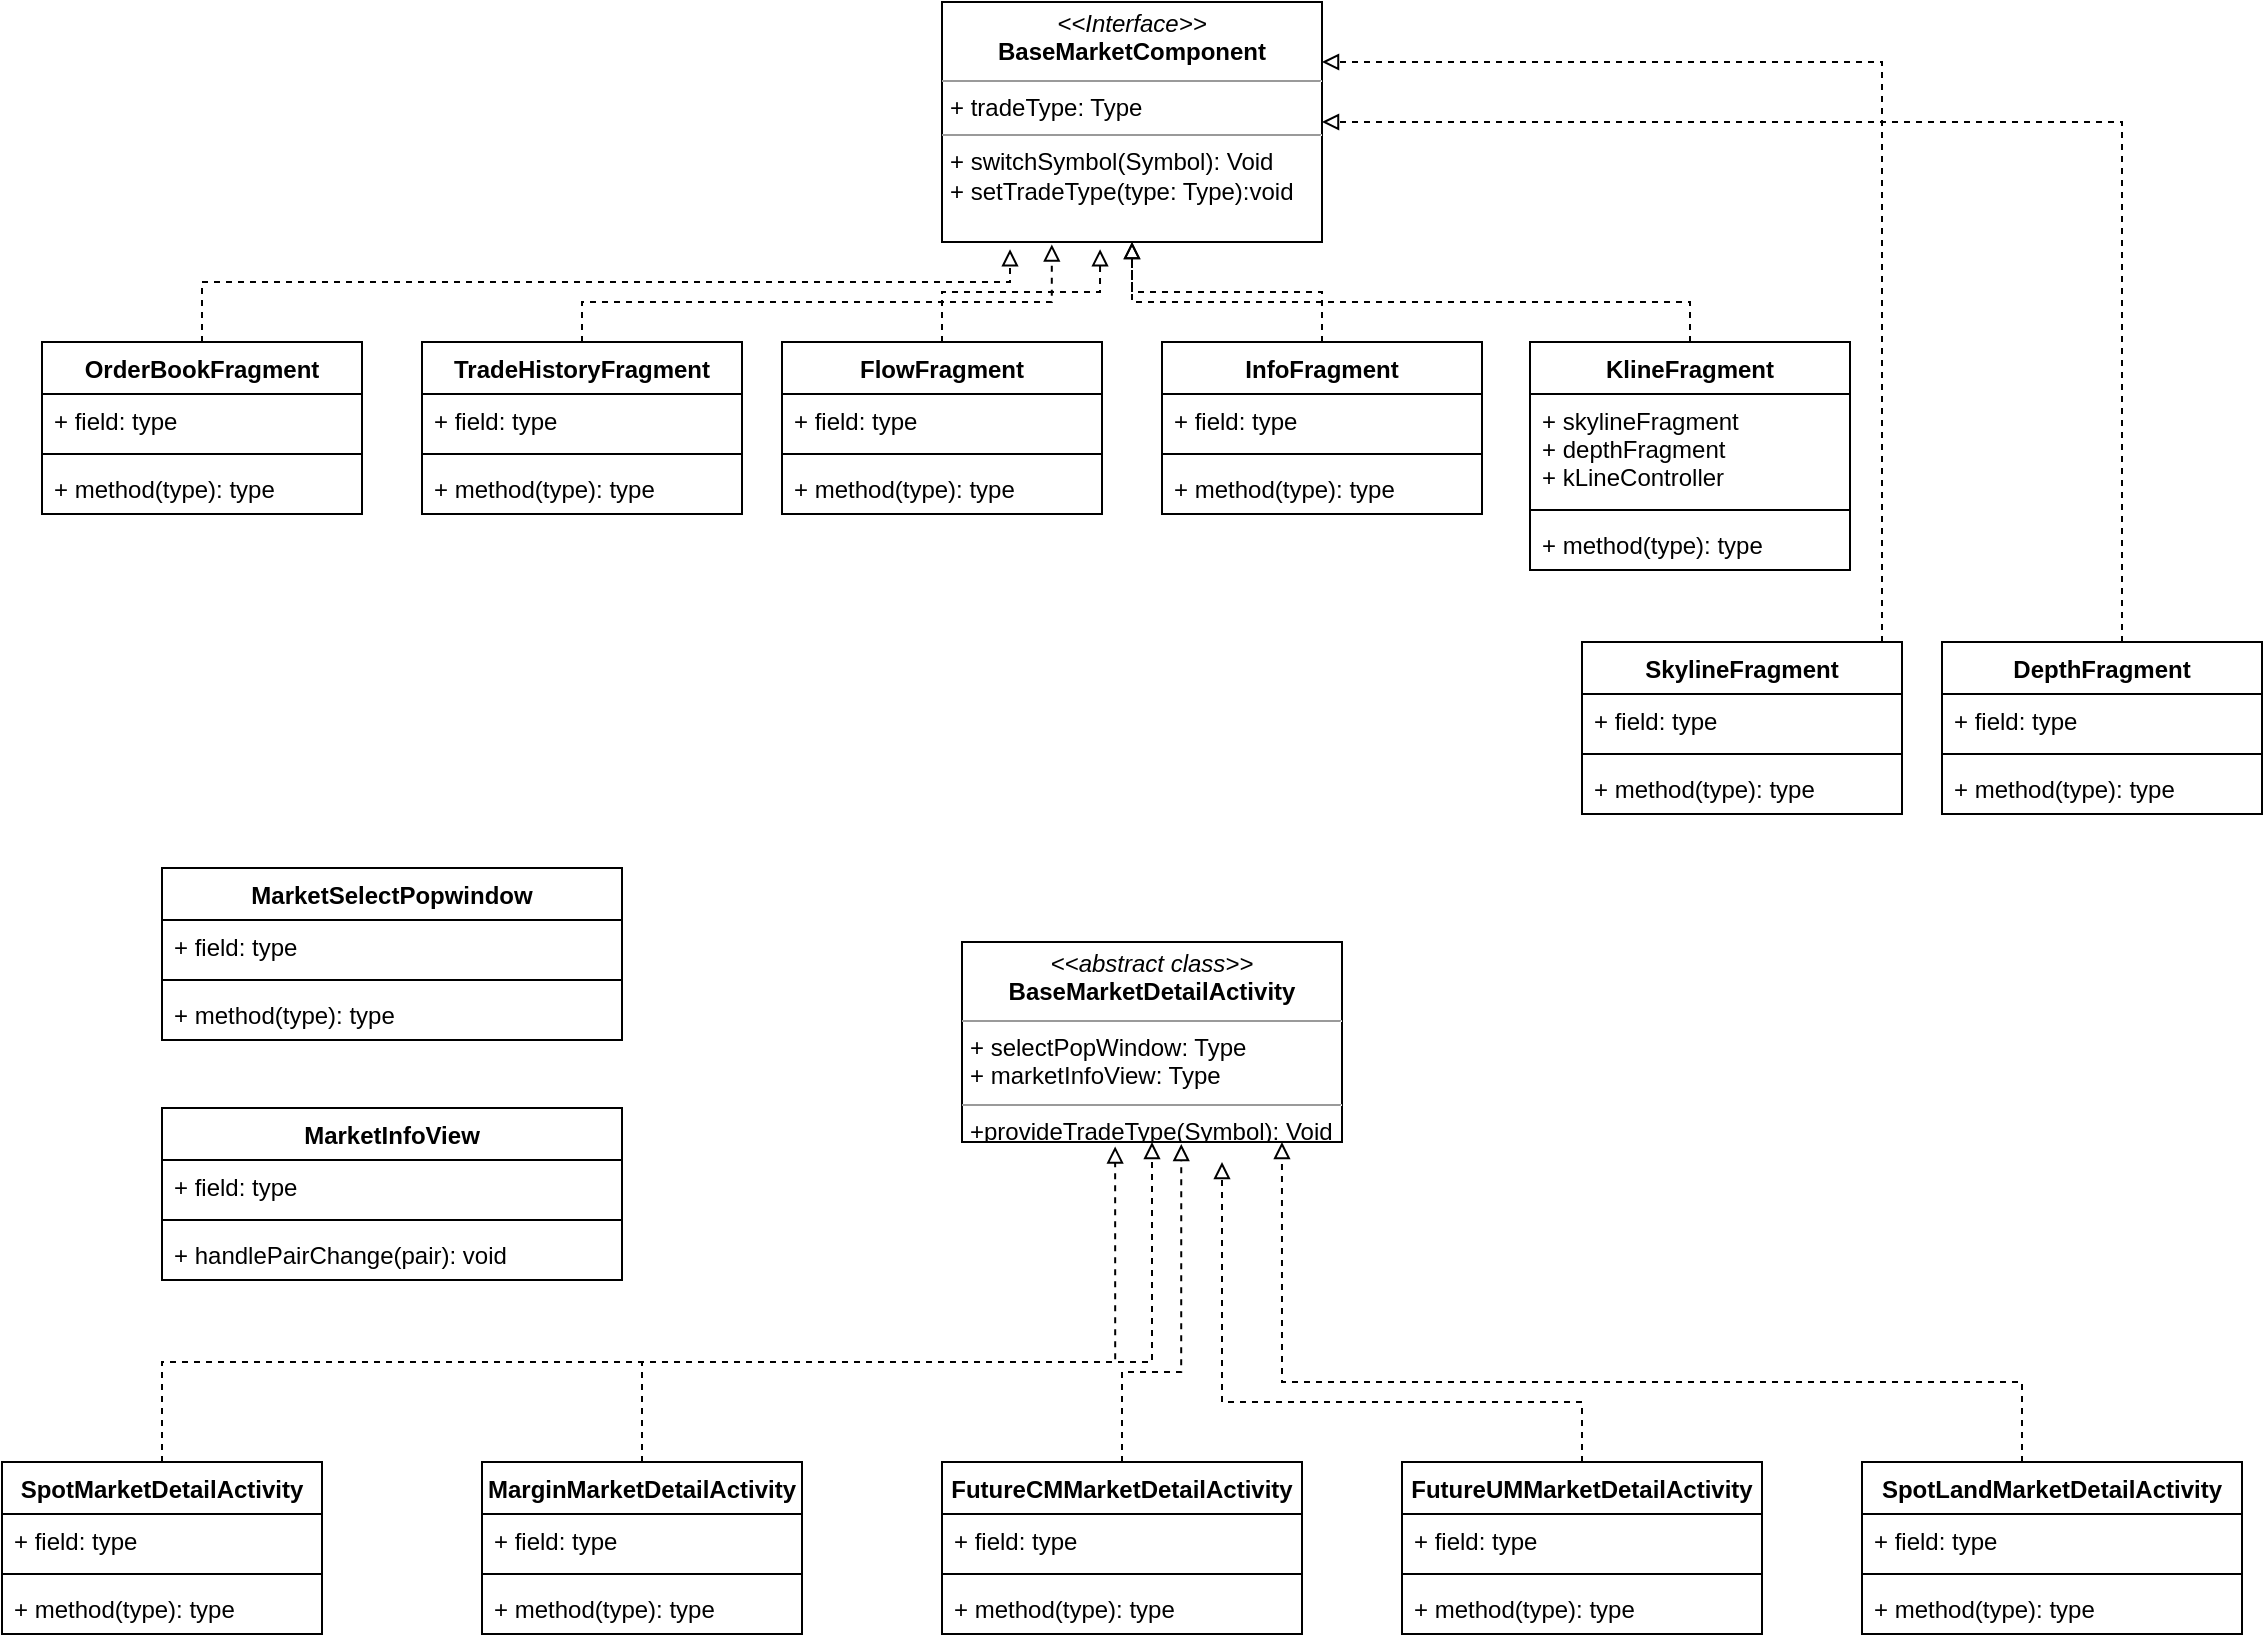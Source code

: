 <mxfile version="14.6.6" type="github">
  <diagram id="C5RBs43oDa-KdzZeNtuy" name="Page-1">
    <mxGraphModel dx="2151" dy="879" grid="1" gridSize="10" guides="1" tooltips="1" connect="1" arrows="1" fold="1" page="1" pageScale="1" pageWidth="827" pageHeight="1169" math="0" shadow="0">
      <root>
        <mxCell id="WIyWlLk6GJQsqaUBKTNV-0" />
        <mxCell id="WIyWlLk6GJQsqaUBKTNV-1" parent="WIyWlLk6GJQsqaUBKTNV-0" />
        <mxCell id="ky48G_2lpGq2yE_ITVhJ-1" value="&lt;p style=&quot;margin: 0px ; margin-top: 4px ; text-align: center&quot;&gt;&lt;i&gt;&amp;lt;&amp;lt;Interface&amp;gt;&amp;gt;&lt;/i&gt;&lt;br&gt;&lt;b&gt;BaseMarketComponent&lt;/b&gt;&lt;br&gt;&lt;/p&gt;&lt;hr size=&quot;1&quot;&gt;&lt;p style=&quot;margin: 0px ; margin-left: 4px&quot;&gt;+ tradeType: Type&lt;br&gt;&lt;/p&gt;&lt;hr size=&quot;1&quot;&gt;&lt;p style=&quot;margin: 0px ; margin-left: 4px&quot;&gt;+ switchSymbol(Symbol): Void&lt;/p&gt;&lt;p style=&quot;margin: 0px ; margin-left: 4px&quot;&gt;+ setTradeType(type: Type):void&lt;/p&gt;" style="verticalAlign=top;align=left;overflow=fill;fontSize=12;fontFamily=Helvetica;html=1;" vertex="1" parent="WIyWlLk6GJQsqaUBKTNV-1">
          <mxGeometry x="120" y="530" width="190" height="120" as="geometry" />
        </mxCell>
        <mxCell id="ky48G_2lpGq2yE_ITVhJ-33" style="edgeStyle=orthogonalEdgeStyle;rounded=0;orthogonalLoop=1;jettySize=auto;html=1;entryX=0.416;entryY=1.03;entryDx=0;entryDy=0;entryPerimeter=0;dashed=1;endArrow=block;endFill=0;" edge="1" parent="WIyWlLk6GJQsqaUBKTNV-1" source="ky48G_2lpGq2yE_ITVhJ-3" target="ky48G_2lpGq2yE_ITVhJ-1">
          <mxGeometry relative="1" as="geometry" />
        </mxCell>
        <mxCell id="ky48G_2lpGq2yE_ITVhJ-3" value="FlowFragment" style="swimlane;fontStyle=1;align=center;verticalAlign=top;childLayout=stackLayout;horizontal=1;startSize=26;horizontalStack=0;resizeParent=1;resizeParentMax=0;resizeLast=0;collapsible=1;marginBottom=0;" vertex="1" parent="WIyWlLk6GJQsqaUBKTNV-1">
          <mxGeometry x="40" y="700" width="160" height="86" as="geometry" />
        </mxCell>
        <mxCell id="ky48G_2lpGq2yE_ITVhJ-4" value="+ field: type" style="text;strokeColor=none;fillColor=none;align=left;verticalAlign=top;spacingLeft=4;spacingRight=4;overflow=hidden;rotatable=0;points=[[0,0.5],[1,0.5]];portConstraint=eastwest;" vertex="1" parent="ky48G_2lpGq2yE_ITVhJ-3">
          <mxGeometry y="26" width="160" height="26" as="geometry" />
        </mxCell>
        <mxCell id="ky48G_2lpGq2yE_ITVhJ-5" value="" style="line;strokeWidth=1;fillColor=none;align=left;verticalAlign=middle;spacingTop=-1;spacingLeft=3;spacingRight=3;rotatable=0;labelPosition=right;points=[];portConstraint=eastwest;" vertex="1" parent="ky48G_2lpGq2yE_ITVhJ-3">
          <mxGeometry y="52" width="160" height="8" as="geometry" />
        </mxCell>
        <mxCell id="ky48G_2lpGq2yE_ITVhJ-6" value="+ method(type): type" style="text;strokeColor=none;fillColor=none;align=left;verticalAlign=top;spacingLeft=4;spacingRight=4;overflow=hidden;rotatable=0;points=[[0,0.5],[1,0.5]];portConstraint=eastwest;" vertex="1" parent="ky48G_2lpGq2yE_ITVhJ-3">
          <mxGeometry y="60" width="160" height="26" as="geometry" />
        </mxCell>
        <mxCell id="ky48G_2lpGq2yE_ITVhJ-35" style="edgeStyle=orthogonalEdgeStyle;rounded=0;orthogonalLoop=1;jettySize=auto;html=1;entryX=0.179;entryY=1.03;entryDx=0;entryDy=0;entryPerimeter=0;dashed=1;endArrow=block;endFill=0;" edge="1" parent="WIyWlLk6GJQsqaUBKTNV-1" source="ky48G_2lpGq2yE_ITVhJ-7" target="ky48G_2lpGq2yE_ITVhJ-1">
          <mxGeometry relative="1" as="geometry">
            <Array as="points">
              <mxPoint x="-250" y="670" />
              <mxPoint x="154" y="670" />
            </Array>
          </mxGeometry>
        </mxCell>
        <mxCell id="ky48G_2lpGq2yE_ITVhJ-7" value="OrderBookFragment" style="swimlane;fontStyle=1;align=center;verticalAlign=top;childLayout=stackLayout;horizontal=1;startSize=26;horizontalStack=0;resizeParent=1;resizeParentMax=0;resizeLast=0;collapsible=1;marginBottom=0;" vertex="1" parent="WIyWlLk6GJQsqaUBKTNV-1">
          <mxGeometry x="-330" y="700" width="160" height="86" as="geometry" />
        </mxCell>
        <mxCell id="ky48G_2lpGq2yE_ITVhJ-8" value="+ field: type" style="text;strokeColor=none;fillColor=none;align=left;verticalAlign=top;spacingLeft=4;spacingRight=4;overflow=hidden;rotatable=0;points=[[0,0.5],[1,0.5]];portConstraint=eastwest;" vertex="1" parent="ky48G_2lpGq2yE_ITVhJ-7">
          <mxGeometry y="26" width="160" height="26" as="geometry" />
        </mxCell>
        <mxCell id="ky48G_2lpGq2yE_ITVhJ-9" value="" style="line;strokeWidth=1;fillColor=none;align=left;verticalAlign=middle;spacingTop=-1;spacingLeft=3;spacingRight=3;rotatable=0;labelPosition=right;points=[];portConstraint=eastwest;" vertex="1" parent="ky48G_2lpGq2yE_ITVhJ-7">
          <mxGeometry y="52" width="160" height="8" as="geometry" />
        </mxCell>
        <mxCell id="ky48G_2lpGq2yE_ITVhJ-10" value="+ method(type): type" style="text;strokeColor=none;fillColor=none;align=left;verticalAlign=top;spacingLeft=4;spacingRight=4;overflow=hidden;rotatable=0;points=[[0,0.5],[1,0.5]];portConstraint=eastwest;" vertex="1" parent="ky48G_2lpGq2yE_ITVhJ-7">
          <mxGeometry y="60" width="160" height="26" as="geometry" />
        </mxCell>
        <mxCell id="ky48G_2lpGq2yE_ITVhJ-34" style="edgeStyle=orthogonalEdgeStyle;rounded=0;orthogonalLoop=1;jettySize=auto;html=1;entryX=0.289;entryY=1.01;entryDx=0;entryDy=0;entryPerimeter=0;dashed=1;endArrow=block;endFill=0;" edge="1" parent="WIyWlLk6GJQsqaUBKTNV-1" source="ky48G_2lpGq2yE_ITVhJ-11" target="ky48G_2lpGq2yE_ITVhJ-1">
          <mxGeometry relative="1" as="geometry">
            <Array as="points">
              <mxPoint x="-60" y="680" />
              <mxPoint x="175" y="680" />
            </Array>
          </mxGeometry>
        </mxCell>
        <mxCell id="ky48G_2lpGq2yE_ITVhJ-11" value="TradeHistoryFragment" style="swimlane;fontStyle=1;align=center;verticalAlign=top;childLayout=stackLayout;horizontal=1;startSize=26;horizontalStack=0;resizeParent=1;resizeParentMax=0;resizeLast=0;collapsible=1;marginBottom=0;" vertex="1" parent="WIyWlLk6GJQsqaUBKTNV-1">
          <mxGeometry x="-140" y="700" width="160" height="86" as="geometry" />
        </mxCell>
        <mxCell id="ky48G_2lpGq2yE_ITVhJ-12" value="+ field: type" style="text;strokeColor=none;fillColor=none;align=left;verticalAlign=top;spacingLeft=4;spacingRight=4;overflow=hidden;rotatable=0;points=[[0,0.5],[1,0.5]];portConstraint=eastwest;" vertex="1" parent="ky48G_2lpGq2yE_ITVhJ-11">
          <mxGeometry y="26" width="160" height="26" as="geometry" />
        </mxCell>
        <mxCell id="ky48G_2lpGq2yE_ITVhJ-13" value="" style="line;strokeWidth=1;fillColor=none;align=left;verticalAlign=middle;spacingTop=-1;spacingLeft=3;spacingRight=3;rotatable=0;labelPosition=right;points=[];portConstraint=eastwest;" vertex="1" parent="ky48G_2lpGq2yE_ITVhJ-11">
          <mxGeometry y="52" width="160" height="8" as="geometry" />
        </mxCell>
        <mxCell id="ky48G_2lpGq2yE_ITVhJ-14" value="+ method(type): type" style="text;strokeColor=none;fillColor=none;align=left;verticalAlign=top;spacingLeft=4;spacingRight=4;overflow=hidden;rotatable=0;points=[[0,0.5],[1,0.5]];portConstraint=eastwest;" vertex="1" parent="ky48G_2lpGq2yE_ITVhJ-11">
          <mxGeometry y="60" width="160" height="26" as="geometry" />
        </mxCell>
        <mxCell id="ky48G_2lpGq2yE_ITVhJ-32" style="edgeStyle=orthogonalEdgeStyle;rounded=0;orthogonalLoop=1;jettySize=auto;html=1;entryX=0.5;entryY=1;entryDx=0;entryDy=0;dashed=1;endArrow=block;endFill=0;" edge="1" parent="WIyWlLk6GJQsqaUBKTNV-1" source="ky48G_2lpGq2yE_ITVhJ-15" target="ky48G_2lpGq2yE_ITVhJ-1">
          <mxGeometry relative="1" as="geometry" />
        </mxCell>
        <mxCell id="ky48G_2lpGq2yE_ITVhJ-15" value="InfoFragment" style="swimlane;fontStyle=1;align=center;verticalAlign=top;childLayout=stackLayout;horizontal=1;startSize=26;horizontalStack=0;resizeParent=1;resizeParentMax=0;resizeLast=0;collapsible=1;marginBottom=0;" vertex="1" parent="WIyWlLk6GJQsqaUBKTNV-1">
          <mxGeometry x="230" y="700" width="160" height="86" as="geometry" />
        </mxCell>
        <mxCell id="ky48G_2lpGq2yE_ITVhJ-16" value="+ field: type" style="text;strokeColor=none;fillColor=none;align=left;verticalAlign=top;spacingLeft=4;spacingRight=4;overflow=hidden;rotatable=0;points=[[0,0.5],[1,0.5]];portConstraint=eastwest;" vertex="1" parent="ky48G_2lpGq2yE_ITVhJ-15">
          <mxGeometry y="26" width="160" height="26" as="geometry" />
        </mxCell>
        <mxCell id="ky48G_2lpGq2yE_ITVhJ-17" value="" style="line;strokeWidth=1;fillColor=none;align=left;verticalAlign=middle;spacingTop=-1;spacingLeft=3;spacingRight=3;rotatable=0;labelPosition=right;points=[];portConstraint=eastwest;" vertex="1" parent="ky48G_2lpGq2yE_ITVhJ-15">
          <mxGeometry y="52" width="160" height="8" as="geometry" />
        </mxCell>
        <mxCell id="ky48G_2lpGq2yE_ITVhJ-18" value="+ method(type): type" style="text;strokeColor=none;fillColor=none;align=left;verticalAlign=top;spacingLeft=4;spacingRight=4;overflow=hidden;rotatable=0;points=[[0,0.5],[1,0.5]];portConstraint=eastwest;" vertex="1" parent="ky48G_2lpGq2yE_ITVhJ-15">
          <mxGeometry y="60" width="160" height="26" as="geometry" />
        </mxCell>
        <mxCell id="ky48G_2lpGq2yE_ITVhJ-31" style="edgeStyle=orthogonalEdgeStyle;rounded=0;orthogonalLoop=1;jettySize=auto;html=1;entryX=0.5;entryY=1;entryDx=0;entryDy=0;dashed=1;endArrow=block;endFill=0;" edge="1" parent="WIyWlLk6GJQsqaUBKTNV-1" source="ky48G_2lpGq2yE_ITVhJ-19" target="ky48G_2lpGq2yE_ITVhJ-1">
          <mxGeometry relative="1" as="geometry">
            <Array as="points">
              <mxPoint x="494" y="680" />
              <mxPoint x="215" y="680" />
            </Array>
          </mxGeometry>
        </mxCell>
        <mxCell id="ky48G_2lpGq2yE_ITVhJ-19" value="KlineFragment" style="swimlane;fontStyle=1;align=center;verticalAlign=top;childLayout=stackLayout;horizontal=1;startSize=26;horizontalStack=0;resizeParent=1;resizeParentMax=0;resizeLast=0;collapsible=1;marginBottom=0;" vertex="1" parent="WIyWlLk6GJQsqaUBKTNV-1">
          <mxGeometry x="414" y="700" width="160" height="114" as="geometry" />
        </mxCell>
        <mxCell id="ky48G_2lpGq2yE_ITVhJ-20" value="+ skylineFragment&#xa;+ depthFragment&#xa;+ kLineController" style="text;strokeColor=none;fillColor=none;align=left;verticalAlign=top;spacingLeft=4;spacingRight=4;overflow=hidden;rotatable=0;points=[[0,0.5],[1,0.5]];portConstraint=eastwest;" vertex="1" parent="ky48G_2lpGq2yE_ITVhJ-19">
          <mxGeometry y="26" width="160" height="54" as="geometry" />
        </mxCell>
        <mxCell id="ky48G_2lpGq2yE_ITVhJ-21" value="" style="line;strokeWidth=1;fillColor=none;align=left;verticalAlign=middle;spacingTop=-1;spacingLeft=3;spacingRight=3;rotatable=0;labelPosition=right;points=[];portConstraint=eastwest;" vertex="1" parent="ky48G_2lpGq2yE_ITVhJ-19">
          <mxGeometry y="80" width="160" height="8" as="geometry" />
        </mxCell>
        <mxCell id="ky48G_2lpGq2yE_ITVhJ-22" value="+ method(type): type" style="text;strokeColor=none;fillColor=none;align=left;verticalAlign=top;spacingLeft=4;spacingRight=4;overflow=hidden;rotatable=0;points=[[0,0.5],[1,0.5]];portConstraint=eastwest;" vertex="1" parent="ky48G_2lpGq2yE_ITVhJ-19">
          <mxGeometry y="88" width="160" height="26" as="geometry" />
        </mxCell>
        <mxCell id="ky48G_2lpGq2yE_ITVhJ-45" style="edgeStyle=orthogonalEdgeStyle;rounded=0;orthogonalLoop=1;jettySize=auto;html=1;entryX=1;entryY=0.25;entryDx=0;entryDy=0;dashed=1;endArrow=block;endFill=0;" edge="1" parent="WIyWlLk6GJQsqaUBKTNV-1" source="ky48G_2lpGq2yE_ITVhJ-36" target="ky48G_2lpGq2yE_ITVhJ-1">
          <mxGeometry relative="1" as="geometry">
            <Array as="points">
              <mxPoint x="590" y="560" />
            </Array>
          </mxGeometry>
        </mxCell>
        <mxCell id="ky48G_2lpGq2yE_ITVhJ-36" value="SkylineFragment" style="swimlane;fontStyle=1;align=center;verticalAlign=top;childLayout=stackLayout;horizontal=1;startSize=26;horizontalStack=0;resizeParent=1;resizeParentMax=0;resizeLast=0;collapsible=1;marginBottom=0;" vertex="1" parent="WIyWlLk6GJQsqaUBKTNV-1">
          <mxGeometry x="440" y="850" width="160" height="86" as="geometry" />
        </mxCell>
        <mxCell id="ky48G_2lpGq2yE_ITVhJ-37" value="+ field: type" style="text;strokeColor=none;fillColor=none;align=left;verticalAlign=top;spacingLeft=4;spacingRight=4;overflow=hidden;rotatable=0;points=[[0,0.5],[1,0.5]];portConstraint=eastwest;" vertex="1" parent="ky48G_2lpGq2yE_ITVhJ-36">
          <mxGeometry y="26" width="160" height="26" as="geometry" />
        </mxCell>
        <mxCell id="ky48G_2lpGq2yE_ITVhJ-38" value="" style="line;strokeWidth=1;fillColor=none;align=left;verticalAlign=middle;spacingTop=-1;spacingLeft=3;spacingRight=3;rotatable=0;labelPosition=right;points=[];portConstraint=eastwest;" vertex="1" parent="ky48G_2lpGq2yE_ITVhJ-36">
          <mxGeometry y="52" width="160" height="8" as="geometry" />
        </mxCell>
        <mxCell id="ky48G_2lpGq2yE_ITVhJ-39" value="+ method(type): type" style="text;strokeColor=none;fillColor=none;align=left;verticalAlign=top;spacingLeft=4;spacingRight=4;overflow=hidden;rotatable=0;points=[[0,0.5],[1,0.5]];portConstraint=eastwest;" vertex="1" parent="ky48G_2lpGq2yE_ITVhJ-36">
          <mxGeometry y="60" width="160" height="26" as="geometry" />
        </mxCell>
        <mxCell id="ky48G_2lpGq2yE_ITVhJ-46" style="edgeStyle=orthogonalEdgeStyle;rounded=0;orthogonalLoop=1;jettySize=auto;html=1;entryX=1;entryY=0.5;entryDx=0;entryDy=0;dashed=1;endArrow=block;endFill=0;" edge="1" parent="WIyWlLk6GJQsqaUBKTNV-1" source="ky48G_2lpGq2yE_ITVhJ-40" target="ky48G_2lpGq2yE_ITVhJ-1">
          <mxGeometry relative="1" as="geometry">
            <Array as="points">
              <mxPoint x="710" y="590" />
            </Array>
          </mxGeometry>
        </mxCell>
        <mxCell id="ky48G_2lpGq2yE_ITVhJ-40" value="DepthFragment" style="swimlane;fontStyle=1;align=center;verticalAlign=top;childLayout=stackLayout;horizontal=1;startSize=26;horizontalStack=0;resizeParent=1;resizeParentMax=0;resizeLast=0;collapsible=1;marginBottom=0;" vertex="1" parent="WIyWlLk6GJQsqaUBKTNV-1">
          <mxGeometry x="620" y="850" width="160" height="86" as="geometry" />
        </mxCell>
        <mxCell id="ky48G_2lpGq2yE_ITVhJ-41" value="+ field: type" style="text;strokeColor=none;fillColor=none;align=left;verticalAlign=top;spacingLeft=4;spacingRight=4;overflow=hidden;rotatable=0;points=[[0,0.5],[1,0.5]];portConstraint=eastwest;" vertex="1" parent="ky48G_2lpGq2yE_ITVhJ-40">
          <mxGeometry y="26" width="160" height="26" as="geometry" />
        </mxCell>
        <mxCell id="ky48G_2lpGq2yE_ITVhJ-42" value="" style="line;strokeWidth=1;fillColor=none;align=left;verticalAlign=middle;spacingTop=-1;spacingLeft=3;spacingRight=3;rotatable=0;labelPosition=right;points=[];portConstraint=eastwest;" vertex="1" parent="ky48G_2lpGq2yE_ITVhJ-40">
          <mxGeometry y="52" width="160" height="8" as="geometry" />
        </mxCell>
        <mxCell id="ky48G_2lpGq2yE_ITVhJ-43" value="+ method(type): type" style="text;strokeColor=none;fillColor=none;align=left;verticalAlign=top;spacingLeft=4;spacingRight=4;overflow=hidden;rotatable=0;points=[[0,0.5],[1,0.5]];portConstraint=eastwest;" vertex="1" parent="ky48G_2lpGq2yE_ITVhJ-40">
          <mxGeometry y="60" width="160" height="26" as="geometry" />
        </mxCell>
        <mxCell id="ky48G_2lpGq2yE_ITVhJ-47" value="&lt;p style=&quot;margin: 0px ; margin-top: 4px ; text-align: center&quot;&gt;&lt;i&gt;&amp;lt;&amp;lt;abstract class&amp;gt;&amp;gt;&lt;/i&gt;&lt;br&gt;&lt;b&gt;BaseMarketDetailActivity&lt;/b&gt;&lt;br&gt;&lt;/p&gt;&lt;hr size=&quot;1&quot;&gt;&lt;p style=&quot;margin: 0px ; margin-left: 4px&quot;&gt;+ selectPopWindow: Type&lt;br&gt;&lt;/p&gt;&lt;p style=&quot;margin: 0px ; margin-left: 4px&quot;&gt;+ marketInfoView: Type&lt;/p&gt;&lt;hr size=&quot;1&quot;&gt;&lt;p style=&quot;margin: 0px ; margin-left: 4px&quot;&gt;+provideTradeType(Symbol): Void&lt;/p&gt;" style="verticalAlign=top;align=left;overflow=fill;fontSize=12;fontFamily=Helvetica;html=1;" vertex="1" parent="WIyWlLk6GJQsqaUBKTNV-1">
          <mxGeometry x="130" y="1000" width="190" height="100" as="geometry" />
        </mxCell>
        <mxCell id="ky48G_2lpGq2yE_ITVhJ-69" style="edgeStyle=orthogonalEdgeStyle;rounded=0;orthogonalLoop=1;jettySize=auto;html=1;entryX=0.5;entryY=1;entryDx=0;entryDy=0;dashed=1;endArrow=block;endFill=0;" edge="1" parent="WIyWlLk6GJQsqaUBKTNV-1" source="ky48G_2lpGq2yE_ITVhJ-48" target="ky48G_2lpGq2yE_ITVhJ-47">
          <mxGeometry relative="1" as="geometry">
            <Array as="points">
              <mxPoint x="-270" y="1210" />
              <mxPoint x="225" y="1210" />
            </Array>
          </mxGeometry>
        </mxCell>
        <mxCell id="ky48G_2lpGq2yE_ITVhJ-48" value="SpotMarketDetailActivity" style="swimlane;fontStyle=1;align=center;verticalAlign=top;childLayout=stackLayout;horizontal=1;startSize=26;horizontalStack=0;resizeParent=1;resizeParentMax=0;resizeLast=0;collapsible=1;marginBottom=0;" vertex="1" parent="WIyWlLk6GJQsqaUBKTNV-1">
          <mxGeometry x="-350" y="1260" width="160" height="86" as="geometry" />
        </mxCell>
        <mxCell id="ky48G_2lpGq2yE_ITVhJ-49" value="+ field: type" style="text;strokeColor=none;fillColor=none;align=left;verticalAlign=top;spacingLeft=4;spacingRight=4;overflow=hidden;rotatable=0;points=[[0,0.5],[1,0.5]];portConstraint=eastwest;" vertex="1" parent="ky48G_2lpGq2yE_ITVhJ-48">
          <mxGeometry y="26" width="160" height="26" as="geometry" />
        </mxCell>
        <mxCell id="ky48G_2lpGq2yE_ITVhJ-50" value="" style="line;strokeWidth=1;fillColor=none;align=left;verticalAlign=middle;spacingTop=-1;spacingLeft=3;spacingRight=3;rotatable=0;labelPosition=right;points=[];portConstraint=eastwest;" vertex="1" parent="ky48G_2lpGq2yE_ITVhJ-48">
          <mxGeometry y="52" width="160" height="8" as="geometry" />
        </mxCell>
        <mxCell id="ky48G_2lpGq2yE_ITVhJ-51" value="+ method(type): type" style="text;strokeColor=none;fillColor=none;align=left;verticalAlign=top;spacingLeft=4;spacingRight=4;overflow=hidden;rotatable=0;points=[[0,0.5],[1,0.5]];portConstraint=eastwest;" vertex="1" parent="ky48G_2lpGq2yE_ITVhJ-48">
          <mxGeometry y="60" width="160" height="26" as="geometry" />
        </mxCell>
        <mxCell id="ky48G_2lpGq2yE_ITVhJ-73" style="edgeStyle=orthogonalEdgeStyle;rounded=0;orthogonalLoop=1;jettySize=auto;html=1;dashed=1;endArrow=block;endFill=0;entryX=0.842;entryY=1;entryDx=0;entryDy=0;entryPerimeter=0;" edge="1" parent="WIyWlLk6GJQsqaUBKTNV-1" source="ky48G_2lpGq2yE_ITVhJ-52" target="ky48G_2lpGq2yE_ITVhJ-47">
          <mxGeometry relative="1" as="geometry">
            <mxPoint x="290" y="1170" as="targetPoint" />
            <Array as="points">
              <mxPoint x="660" y="1220" />
              <mxPoint x="290" y="1220" />
            </Array>
          </mxGeometry>
        </mxCell>
        <mxCell id="ky48G_2lpGq2yE_ITVhJ-52" value="SpotLandMarketDetailActivity" style="swimlane;fontStyle=1;align=center;verticalAlign=top;childLayout=stackLayout;horizontal=1;startSize=26;horizontalStack=0;resizeParent=1;resizeParentMax=0;resizeLast=0;collapsible=1;marginBottom=0;" vertex="1" parent="WIyWlLk6GJQsqaUBKTNV-1">
          <mxGeometry x="580" y="1260" width="190" height="86" as="geometry" />
        </mxCell>
        <mxCell id="ky48G_2lpGq2yE_ITVhJ-53" value="+ field: type" style="text;strokeColor=none;fillColor=none;align=left;verticalAlign=top;spacingLeft=4;spacingRight=4;overflow=hidden;rotatable=0;points=[[0,0.5],[1,0.5]];portConstraint=eastwest;" vertex="1" parent="ky48G_2lpGq2yE_ITVhJ-52">
          <mxGeometry y="26" width="190" height="26" as="geometry" />
        </mxCell>
        <mxCell id="ky48G_2lpGq2yE_ITVhJ-54" value="" style="line;strokeWidth=1;fillColor=none;align=left;verticalAlign=middle;spacingTop=-1;spacingLeft=3;spacingRight=3;rotatable=0;labelPosition=right;points=[];portConstraint=eastwest;" vertex="1" parent="ky48G_2lpGq2yE_ITVhJ-52">
          <mxGeometry y="52" width="190" height="8" as="geometry" />
        </mxCell>
        <mxCell id="ky48G_2lpGq2yE_ITVhJ-55" value="+ method(type): type" style="text;strokeColor=none;fillColor=none;align=left;verticalAlign=top;spacingLeft=4;spacingRight=4;overflow=hidden;rotatable=0;points=[[0,0.5],[1,0.5]];portConstraint=eastwest;" vertex="1" parent="ky48G_2lpGq2yE_ITVhJ-52">
          <mxGeometry y="60" width="190" height="26" as="geometry" />
        </mxCell>
        <mxCell id="ky48G_2lpGq2yE_ITVhJ-84" style="edgeStyle=orthogonalEdgeStyle;rounded=0;orthogonalLoop=1;jettySize=auto;html=1;dashed=1;endArrow=block;endFill=0;" edge="1" parent="WIyWlLk6GJQsqaUBKTNV-1" source="ky48G_2lpGq2yE_ITVhJ-56">
          <mxGeometry relative="1" as="geometry">
            <mxPoint x="260" y="1110" as="targetPoint" />
            <Array as="points">
              <mxPoint x="440" y="1230" />
              <mxPoint x="260" y="1230" />
            </Array>
          </mxGeometry>
        </mxCell>
        <mxCell id="ky48G_2lpGq2yE_ITVhJ-56" value="FutureUMMarketDetailActivity" style="swimlane;fontStyle=1;align=center;verticalAlign=top;childLayout=stackLayout;horizontal=1;startSize=26;horizontalStack=0;resizeParent=1;resizeParentMax=0;resizeLast=0;collapsible=1;marginBottom=0;" vertex="1" parent="WIyWlLk6GJQsqaUBKTNV-1">
          <mxGeometry x="350" y="1260" width="180" height="86" as="geometry" />
        </mxCell>
        <mxCell id="ky48G_2lpGq2yE_ITVhJ-57" value="+ field: type" style="text;strokeColor=none;fillColor=none;align=left;verticalAlign=top;spacingLeft=4;spacingRight=4;overflow=hidden;rotatable=0;points=[[0,0.5],[1,0.5]];portConstraint=eastwest;" vertex="1" parent="ky48G_2lpGq2yE_ITVhJ-56">
          <mxGeometry y="26" width="180" height="26" as="geometry" />
        </mxCell>
        <mxCell id="ky48G_2lpGq2yE_ITVhJ-58" value="" style="line;strokeWidth=1;fillColor=none;align=left;verticalAlign=middle;spacingTop=-1;spacingLeft=3;spacingRight=3;rotatable=0;labelPosition=right;points=[];portConstraint=eastwest;" vertex="1" parent="ky48G_2lpGq2yE_ITVhJ-56">
          <mxGeometry y="52" width="180" height="8" as="geometry" />
        </mxCell>
        <mxCell id="ky48G_2lpGq2yE_ITVhJ-59" value="+ method(type): type" style="text;strokeColor=none;fillColor=none;align=left;verticalAlign=top;spacingLeft=4;spacingRight=4;overflow=hidden;rotatable=0;points=[[0,0.5],[1,0.5]];portConstraint=eastwest;" vertex="1" parent="ky48G_2lpGq2yE_ITVhJ-56">
          <mxGeometry y="60" width="180" height="26" as="geometry" />
        </mxCell>
        <mxCell id="ky48G_2lpGq2yE_ITVhJ-70" style="edgeStyle=orthogonalEdgeStyle;rounded=0;orthogonalLoop=1;jettySize=auto;html=1;entryX=0.403;entryY=1.022;entryDx=0;entryDy=0;entryPerimeter=0;dashed=1;endArrow=block;endFill=0;" edge="1" parent="WIyWlLk6GJQsqaUBKTNV-1" source="ky48G_2lpGq2yE_ITVhJ-60" target="ky48G_2lpGq2yE_ITVhJ-47">
          <mxGeometry relative="1" as="geometry">
            <Array as="points">
              <mxPoint x="-30" y="1210" />
              <mxPoint x="207" y="1210" />
            </Array>
          </mxGeometry>
        </mxCell>
        <mxCell id="ky48G_2lpGq2yE_ITVhJ-60" value="MarginMarketDetailActivity" style="swimlane;fontStyle=1;align=center;verticalAlign=top;childLayout=stackLayout;horizontal=1;startSize=26;horizontalStack=0;resizeParent=1;resizeParentMax=0;resizeLast=0;collapsible=1;marginBottom=0;" vertex="1" parent="WIyWlLk6GJQsqaUBKTNV-1">
          <mxGeometry x="-110" y="1260" width="160" height="86" as="geometry" />
        </mxCell>
        <mxCell id="ky48G_2lpGq2yE_ITVhJ-61" value="+ field: type" style="text;strokeColor=none;fillColor=none;align=left;verticalAlign=top;spacingLeft=4;spacingRight=4;overflow=hidden;rotatable=0;points=[[0,0.5],[1,0.5]];portConstraint=eastwest;" vertex="1" parent="ky48G_2lpGq2yE_ITVhJ-60">
          <mxGeometry y="26" width="160" height="26" as="geometry" />
        </mxCell>
        <mxCell id="ky48G_2lpGq2yE_ITVhJ-62" value="" style="line;strokeWidth=1;fillColor=none;align=left;verticalAlign=middle;spacingTop=-1;spacingLeft=3;spacingRight=3;rotatable=0;labelPosition=right;points=[];portConstraint=eastwest;" vertex="1" parent="ky48G_2lpGq2yE_ITVhJ-60">
          <mxGeometry y="52" width="160" height="8" as="geometry" />
        </mxCell>
        <mxCell id="ky48G_2lpGq2yE_ITVhJ-63" value="+ method(type): type" style="text;strokeColor=none;fillColor=none;align=left;verticalAlign=top;spacingLeft=4;spacingRight=4;overflow=hidden;rotatable=0;points=[[0,0.5],[1,0.5]];portConstraint=eastwest;" vertex="1" parent="ky48G_2lpGq2yE_ITVhJ-60">
          <mxGeometry y="60" width="160" height="26" as="geometry" />
        </mxCell>
        <mxCell id="ky48G_2lpGq2yE_ITVhJ-83" style="edgeStyle=orthogonalEdgeStyle;rounded=0;orthogonalLoop=1;jettySize=auto;html=1;dashed=1;endArrow=block;endFill=0;entryX=0.577;entryY=1.01;entryDx=0;entryDy=0;entryPerimeter=0;" edge="1" parent="WIyWlLk6GJQsqaUBKTNV-1" source="ky48G_2lpGq2yE_ITVhJ-64" target="ky48G_2lpGq2yE_ITVhJ-47">
          <mxGeometry relative="1" as="geometry">
            <mxPoint x="240" y="1110" as="targetPoint" />
            <Array as="points">
              <mxPoint x="210" y="1215" />
              <mxPoint x="240" y="1215" />
            </Array>
          </mxGeometry>
        </mxCell>
        <mxCell id="ky48G_2lpGq2yE_ITVhJ-64" value="FutureCMMarketDetailActivity" style="swimlane;fontStyle=1;align=center;verticalAlign=top;childLayout=stackLayout;horizontal=1;startSize=26;horizontalStack=0;resizeParent=1;resizeParentMax=0;resizeLast=0;collapsible=1;marginBottom=0;" vertex="1" parent="WIyWlLk6GJQsqaUBKTNV-1">
          <mxGeometry x="120" y="1260" width="180" height="86" as="geometry" />
        </mxCell>
        <mxCell id="ky48G_2lpGq2yE_ITVhJ-65" value="+ field: type" style="text;strokeColor=none;fillColor=none;align=left;verticalAlign=top;spacingLeft=4;spacingRight=4;overflow=hidden;rotatable=0;points=[[0,0.5],[1,0.5]];portConstraint=eastwest;" vertex="1" parent="ky48G_2lpGq2yE_ITVhJ-64">
          <mxGeometry y="26" width="180" height="26" as="geometry" />
        </mxCell>
        <mxCell id="ky48G_2lpGq2yE_ITVhJ-66" value="" style="line;strokeWidth=1;fillColor=none;align=left;verticalAlign=middle;spacingTop=-1;spacingLeft=3;spacingRight=3;rotatable=0;labelPosition=right;points=[];portConstraint=eastwest;" vertex="1" parent="ky48G_2lpGq2yE_ITVhJ-64">
          <mxGeometry y="52" width="180" height="8" as="geometry" />
        </mxCell>
        <mxCell id="ky48G_2lpGq2yE_ITVhJ-67" value="+ method(type): type" style="text;strokeColor=none;fillColor=none;align=left;verticalAlign=top;spacingLeft=4;spacingRight=4;overflow=hidden;rotatable=0;points=[[0,0.5],[1,0.5]];portConstraint=eastwest;" vertex="1" parent="ky48G_2lpGq2yE_ITVhJ-64">
          <mxGeometry y="60" width="180" height="26" as="geometry" />
        </mxCell>
        <mxCell id="ky48G_2lpGq2yE_ITVhJ-75" value="MarketSelectPopwindow" style="swimlane;fontStyle=1;align=center;verticalAlign=top;childLayout=stackLayout;horizontal=1;startSize=26;horizontalStack=0;resizeParent=1;resizeParentMax=0;resizeLast=0;collapsible=1;marginBottom=0;" vertex="1" parent="WIyWlLk6GJQsqaUBKTNV-1">
          <mxGeometry x="-270" y="963" width="230" height="86" as="geometry" />
        </mxCell>
        <mxCell id="ky48G_2lpGq2yE_ITVhJ-76" value="+ field: type" style="text;strokeColor=none;fillColor=none;align=left;verticalAlign=top;spacingLeft=4;spacingRight=4;overflow=hidden;rotatable=0;points=[[0,0.5],[1,0.5]];portConstraint=eastwest;" vertex="1" parent="ky48G_2lpGq2yE_ITVhJ-75">
          <mxGeometry y="26" width="230" height="26" as="geometry" />
        </mxCell>
        <mxCell id="ky48G_2lpGq2yE_ITVhJ-77" value="" style="line;strokeWidth=1;fillColor=none;align=left;verticalAlign=middle;spacingTop=-1;spacingLeft=3;spacingRight=3;rotatable=0;labelPosition=right;points=[];portConstraint=eastwest;" vertex="1" parent="ky48G_2lpGq2yE_ITVhJ-75">
          <mxGeometry y="52" width="230" height="8" as="geometry" />
        </mxCell>
        <mxCell id="ky48G_2lpGq2yE_ITVhJ-78" value="+ method(type): type" style="text;strokeColor=none;fillColor=none;align=left;verticalAlign=top;spacingLeft=4;spacingRight=4;overflow=hidden;rotatable=0;points=[[0,0.5],[1,0.5]];portConstraint=eastwest;" vertex="1" parent="ky48G_2lpGq2yE_ITVhJ-75">
          <mxGeometry y="60" width="230" height="26" as="geometry" />
        </mxCell>
        <mxCell id="ky48G_2lpGq2yE_ITVhJ-79" value="MarketInfoView" style="swimlane;fontStyle=1;align=center;verticalAlign=top;childLayout=stackLayout;horizontal=1;startSize=26;horizontalStack=0;resizeParent=1;resizeParentMax=0;resizeLast=0;collapsible=1;marginBottom=0;" vertex="1" parent="WIyWlLk6GJQsqaUBKTNV-1">
          <mxGeometry x="-270" y="1083" width="230" height="86" as="geometry" />
        </mxCell>
        <mxCell id="ky48G_2lpGq2yE_ITVhJ-80" value="+ field: type" style="text;strokeColor=none;fillColor=none;align=left;verticalAlign=top;spacingLeft=4;spacingRight=4;overflow=hidden;rotatable=0;points=[[0,0.5],[1,0.5]];portConstraint=eastwest;" vertex="1" parent="ky48G_2lpGq2yE_ITVhJ-79">
          <mxGeometry y="26" width="230" height="26" as="geometry" />
        </mxCell>
        <mxCell id="ky48G_2lpGq2yE_ITVhJ-81" value="" style="line;strokeWidth=1;fillColor=none;align=left;verticalAlign=middle;spacingTop=-1;spacingLeft=3;spacingRight=3;rotatable=0;labelPosition=right;points=[];portConstraint=eastwest;" vertex="1" parent="ky48G_2lpGq2yE_ITVhJ-79">
          <mxGeometry y="52" width="230" height="8" as="geometry" />
        </mxCell>
        <mxCell id="ky48G_2lpGq2yE_ITVhJ-82" value="+ handlePairChange(pair): void" style="text;strokeColor=none;fillColor=none;align=left;verticalAlign=top;spacingLeft=4;spacingRight=4;overflow=hidden;rotatable=0;points=[[0,0.5],[1,0.5]];portConstraint=eastwest;" vertex="1" parent="ky48G_2lpGq2yE_ITVhJ-79">
          <mxGeometry y="60" width="230" height="26" as="geometry" />
        </mxCell>
      </root>
    </mxGraphModel>
  </diagram>
</mxfile>
